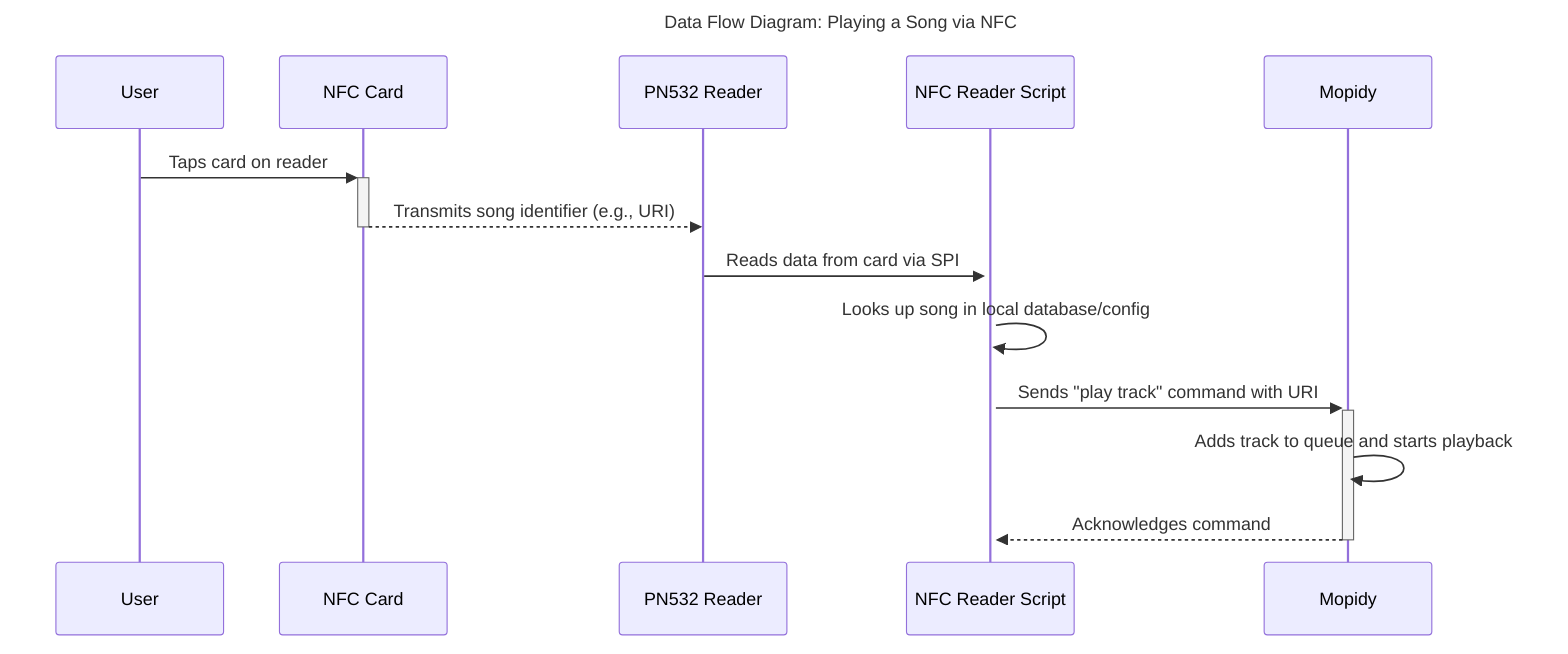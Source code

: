 ---
title: "Data Flow Diagram: Playing a Song via NFC"
---

sequenceDiagram
    participant User
    participant NFC Card
    participant PN532 Reader
    participant NFC Reader Script
    participant Mopidy

    User->>+NFC Card: Taps card on reader
    NFC Card-->>-PN532 Reader: Transmits song identifier (e.g., URI)
    PN532 Reader->>+NFC Reader Script: Reads data from card via SPI
    NFC Reader Script->>NFC Reader Script: Looks up song in local database/config
    NFC Reader Script->>+Mopidy: Sends "play track" command with URI
    Mopidy->>Mopidy: Adds track to queue and starts playback
    Mopidy-->>-NFC Reader Script: Acknowledges command